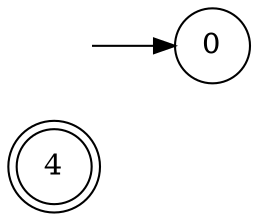 digraph finite_state_machine {
	rankdir=LR
	size="8,5"
    layout=dot
	node [shape = doublecircle]; 4;
	node [shape = circle];

    -1 [color="white", label=""]
    -1 -> 0 

}